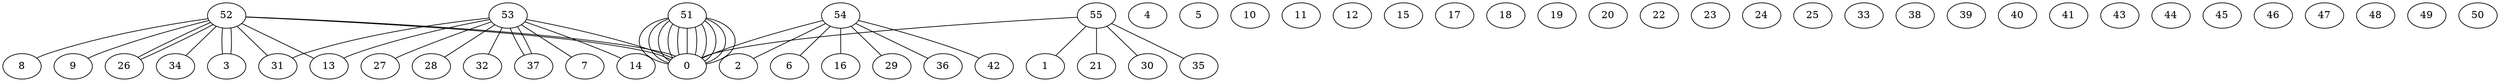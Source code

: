 graph G {
0;
1;
2;
3;
4;
5;
6;
7;
8;
9;
10;
11;
12;
13;
14;
15;
16;
17;
18;
19;
20;
21;
22;
23;
24;
25;
26;
27;
28;
29;
30;
31;
32;
33;
34;
35;
36;
37;
38;
39;
40;
41;
42;
43;
44;
45;
46;
47;
48;
49;
50;
51;
52;
53;
54;
55;
55--35 ;
55--21 ;
55--30 ;
55--1 ;
55--0 ;
54--2 ;
54--29 ;
54--42 ;
54--36 ;
54--6 ;
54--16 ;
54--0 ;
53--13 ;
53--7 ;
53--14 ;
53--27 ;
53--31 ;
53--37 ;
53--28 ;
53--37 ;
53--32 ;
53--0 ;
52--3 ;
52--3 ;
52--34 ;
52--26 ;
52--13 ;
52--26 ;
52--9 ;
52--31 ;
52--8 ;
52--0 ;
52--0 ;
51--0 ;
51--0 ;
51--0 ;
51--0 ;
51--0 ;
51--0 ;
51--0 ;
51--0 ;
51--0 ;
51--0 ;
51--0 ;
}
